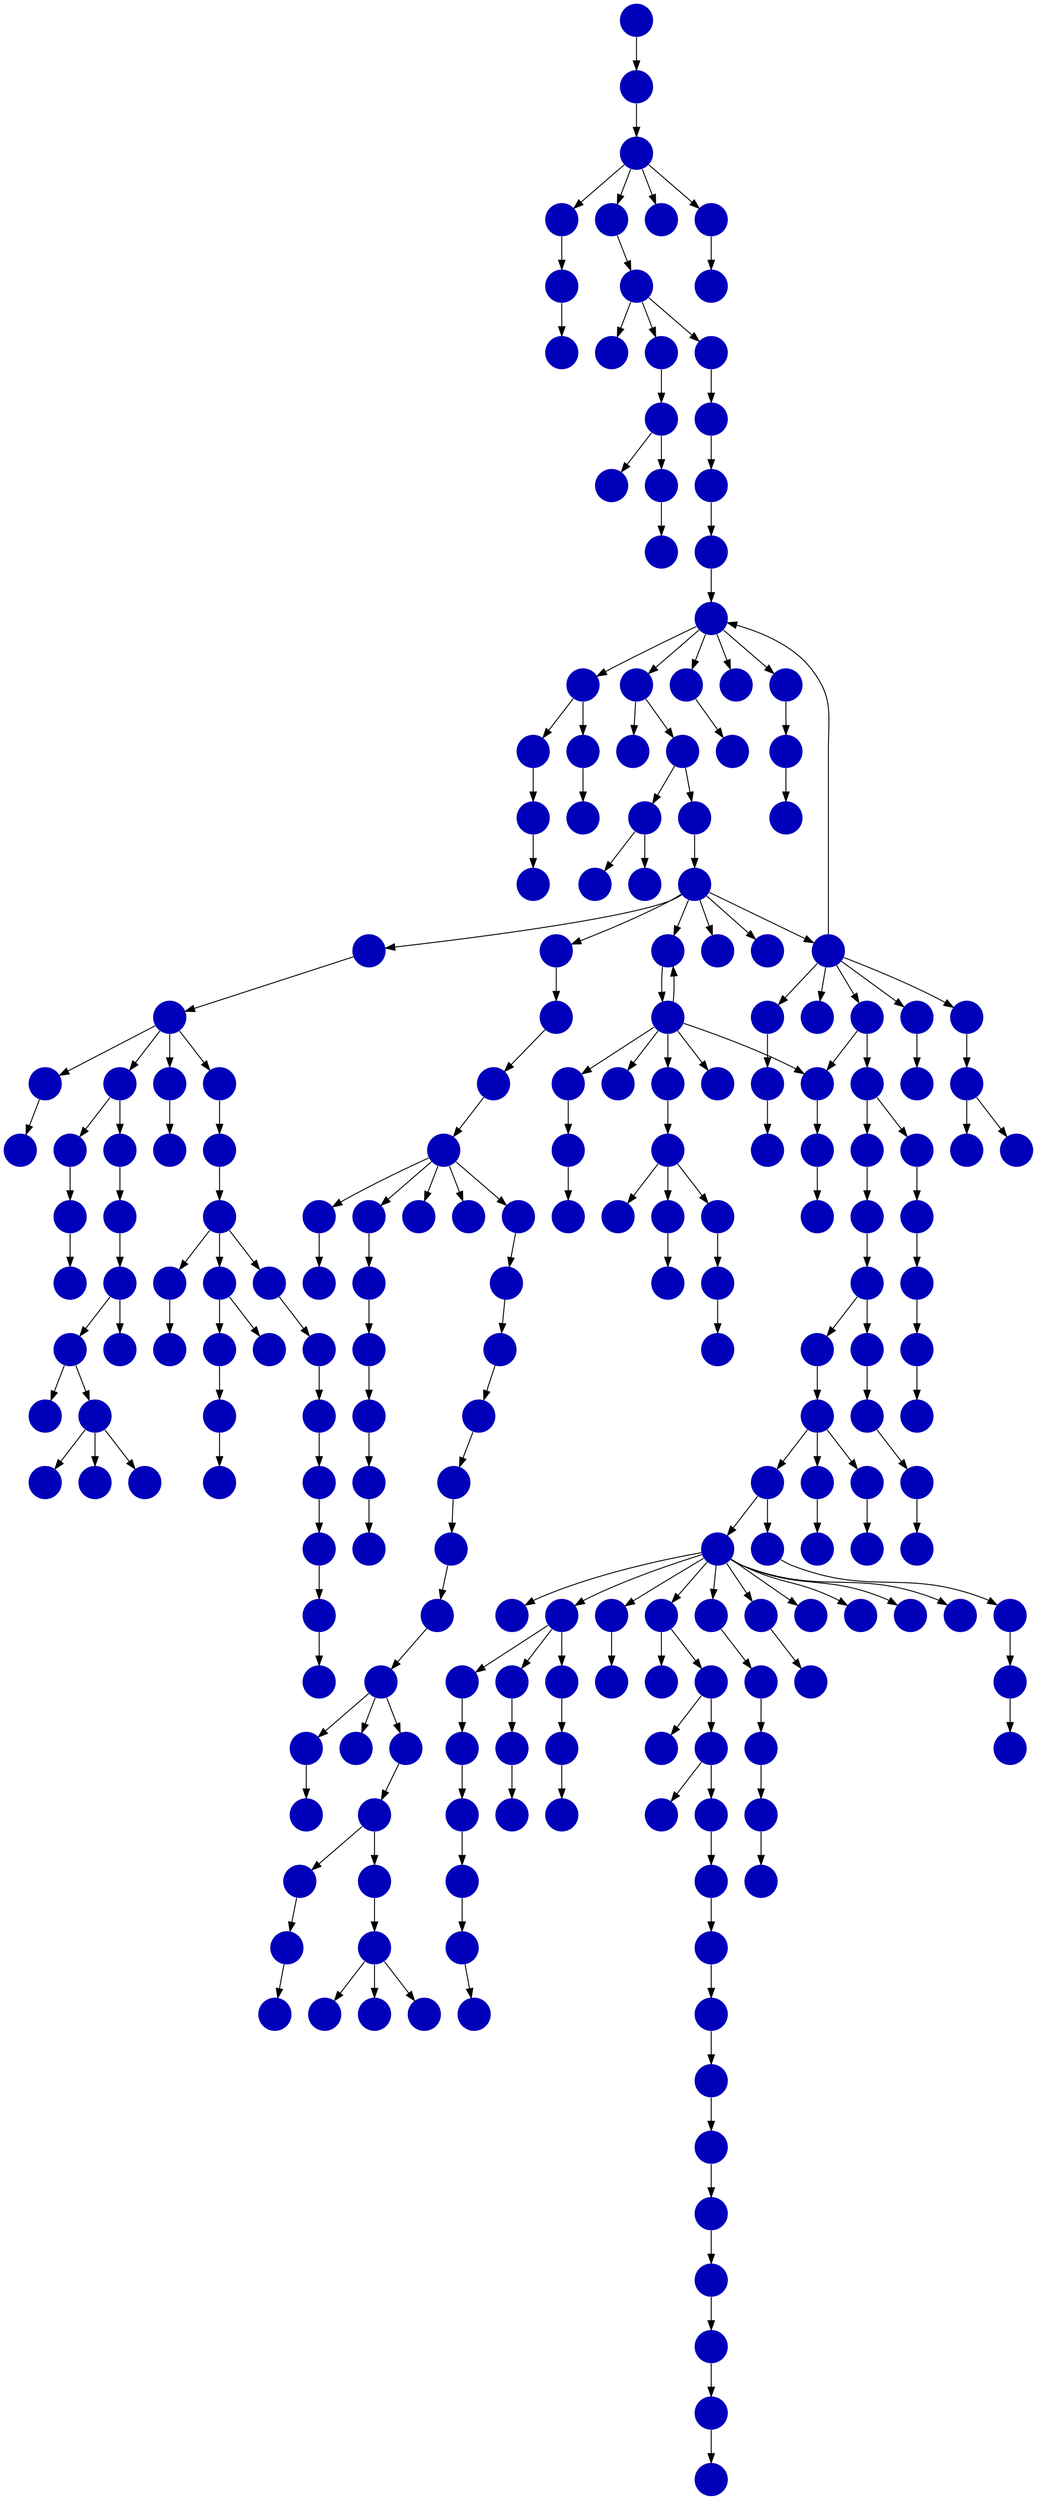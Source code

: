 digraph{
0 [tooltip = "C", penwidth = 0, style = filled, fillcolor = "#0000bb", shape = circle, label = ""]
1 [tooltip = "C", penwidth = 0, style = filled, fillcolor = "#0000bb", shape = circle, label = ""]
2 [tooltip = "C", penwidth = 0, style = filled, fillcolor = "#0000bb", shape = circle, label = ""]
3 [tooltip = "C", penwidth = 0, style = filled, fillcolor = "#0000bb", shape = circle, label = ""]
4 [tooltip = "C", penwidth = 0, style = filled, fillcolor = "#0000bb", shape = circle, label = ""]
5 [tooltip = "C", penwidth = 0, style = filled, fillcolor = "#0000bb", shape = circle, label = ""]
6 [tooltip = "C", penwidth = 0, style = filled, fillcolor = "#0000bb", shape = circle, label = ""]
7 [tooltip = "C", penwidth = 0, style = filled, fillcolor = "#0000bb", shape = circle, label = ""]
8 [tooltip = "C", penwidth = 0, style = filled, fillcolor = "#0000bb", shape = circle, label = ""]
9 [tooltip = "C", penwidth = 0, style = filled, fillcolor = "#0000bb", shape = circle, label = ""]
10 [tooltip = "C", penwidth = 0, style = filled, fillcolor = "#0000bb", shape = circle, label = ""]
11 [tooltip = "C", penwidth = 0, style = filled, fillcolor = "#0000bb", shape = circle, label = ""]
12 [tooltip = "C", penwidth = 0, style = filled, fillcolor = "#0000bb", shape = circle, label = ""]
13 [tooltip = "C", penwidth = 0, style = filled, fillcolor = "#0000bb", shape = circle, label = ""]
14 [tooltip = "C", penwidth = 0, style = filled, fillcolor = "#0000bb", shape = circle, label = ""]
15 [tooltip = "C", penwidth = 0, style = filled, fillcolor = "#0000bb", shape = circle, label = ""]
16 [tooltip = "C", penwidth = 0, style = filled, fillcolor = "#0000bb", shape = circle, label = ""]
17 [tooltip = "C", penwidth = 0, style = filled, fillcolor = "#0000bb", shape = circle, label = ""]
18 [tooltip = "C", penwidth = 0, style = filled, fillcolor = "#0000bb", shape = circle, label = ""]
19 [tooltip = "C", penwidth = 0, style = filled, fillcolor = "#0000bb", shape = circle, label = ""]
20 [tooltip = "C", penwidth = 0, style = filled, fillcolor = "#0000bb", shape = circle, label = ""]
21 [tooltip = "C", penwidth = 0, style = filled, fillcolor = "#0000bb", shape = circle, label = ""]
22 [tooltip = "C", penwidth = 0, style = filled, fillcolor = "#0000bb", shape = circle, label = ""]
23 [tooltip = "C", penwidth = 0, style = filled, fillcolor = "#0000bb", shape = circle, label = ""]
24 [tooltip = "C", penwidth = 0, style = filled, fillcolor = "#0000bb", shape = circle, label = ""]
25 [tooltip = "C", penwidth = 0, style = filled, fillcolor = "#0000bb", shape = circle, label = ""]
26 [tooltip = "C", penwidth = 0, style = filled, fillcolor = "#0000bb", shape = circle, label = ""]
27 [tooltip = "C", penwidth = 0, style = filled, fillcolor = "#0000bb", shape = circle, label = ""]
28 [tooltip = "C", penwidth = 0, style = filled, fillcolor = "#0000bb", shape = circle, label = ""]
29 [tooltip = "C", penwidth = 0, style = filled, fillcolor = "#0000bb", shape = circle, label = ""]
30 [tooltip = "C", penwidth = 0, style = filled, fillcolor = "#0000bb", shape = circle, label = ""]
31 [tooltip = "C", penwidth = 0, style = filled, fillcolor = "#0000bb", shape = circle, label = ""]
32 [tooltip = "C", penwidth = 0, style = filled, fillcolor = "#0000bb", shape = circle, label = ""]
33 [tooltip = "C", penwidth = 0, style = filled, fillcolor = "#0000bb", shape = circle, label = ""]
34 [tooltip = "C", penwidth = 0, style = filled, fillcolor = "#0000bb", shape = circle, label = ""]
35 [tooltip = "C", penwidth = 0, style = filled, fillcolor = "#0000bb", shape = circle, label = ""]
36 [tooltip = "C", penwidth = 0, style = filled, fillcolor = "#0000bb", shape = circle, label = ""]
37 [tooltip = "C", penwidth = 0, style = filled, fillcolor = "#0000bb", shape = circle, label = ""]
38 [tooltip = "C", penwidth = 0, style = filled, fillcolor = "#0000bb", shape = circle, label = ""]
39 [tooltip = "C", penwidth = 0, style = filled, fillcolor = "#0000bb", shape = circle, label = ""]
40 [tooltip = "C", penwidth = 0, style = filled, fillcolor = "#0000bb", shape = circle, label = ""]
41 [tooltip = "C", penwidth = 0, style = filled, fillcolor = "#0000bb", shape = circle, label = ""]
42 [tooltip = "C", penwidth = 0, style = filled, fillcolor = "#0000bb", shape = circle, label = ""]
43 [tooltip = "C", penwidth = 0, style = filled, fillcolor = "#0000bb", shape = circle, label = ""]
44 [tooltip = "C", penwidth = 0, style = filled, fillcolor = "#0000bb", shape = circle, label = ""]
45 [tooltip = "C", penwidth = 0, style = filled, fillcolor = "#0000bb", shape = circle, label = ""]
46 [tooltip = "C", penwidth = 0, style = filled, fillcolor = "#0000bb", shape = circle, label = ""]
47 [tooltip = "C", penwidth = 0, style = filled, fillcolor = "#0000bb", shape = circle, label = ""]
48 [tooltip = "C", penwidth = 0, style = filled, fillcolor = "#0000bb", shape = circle, label = ""]
49 [tooltip = "C", penwidth = 0, style = filled, fillcolor = "#0000bb", shape = circle, label = ""]
50 [tooltip = "C", penwidth = 0, style = filled, fillcolor = "#0000bb", shape = circle, label = ""]
51 [tooltip = "C", penwidth = 0, style = filled, fillcolor = "#0000bb", shape = circle, label = ""]
52 [tooltip = "C", penwidth = 0, style = filled, fillcolor = "#0000bb", shape = circle, label = ""]
53 [tooltip = "C", penwidth = 0, style = filled, fillcolor = "#0000bb", shape = circle, label = ""]
54 [tooltip = "C", penwidth = 0, style = filled, fillcolor = "#0000bb", shape = circle, label = ""]
55 [tooltip = "C", penwidth = 0, style = filled, fillcolor = "#0000bb", shape = circle, label = ""]
56 [tooltip = "C", penwidth = 0, style = filled, fillcolor = "#0000bb", shape = circle, label = ""]
57 [tooltip = "C", penwidth = 0, style = filled, fillcolor = "#0000bb", shape = circle, label = ""]
58 [tooltip = "C", penwidth = 0, style = filled, fillcolor = "#0000bb", shape = circle, label = ""]
59 [tooltip = "C", penwidth = 0, style = filled, fillcolor = "#0000bb", shape = circle, label = ""]
60 [tooltip = "C", penwidth = 0, style = filled, fillcolor = "#0000bb", shape = circle, label = ""]
61 [tooltip = "C", penwidth = 0, style = filled, fillcolor = "#0000bb", shape = circle, label = ""]
62 [tooltip = "C", penwidth = 0, style = filled, fillcolor = "#0000bb", shape = circle, label = ""]
63 [tooltip = "C", penwidth = 0, style = filled, fillcolor = "#0000bb", shape = circle, label = ""]
64 [tooltip = "C", penwidth = 0, style = filled, fillcolor = "#0000bb", shape = circle, label = ""]
65 [tooltip = "C", penwidth = 0, style = filled, fillcolor = "#0000bb", shape = circle, label = ""]
66 [tooltip = "C", penwidth = 0, style = filled, fillcolor = "#0000bb", shape = circle, label = ""]
67 [tooltip = "C", penwidth = 0, style = filled, fillcolor = "#0000bb", shape = circle, label = ""]
68 [tooltip = "C", penwidth = 0, style = filled, fillcolor = "#0000bb", shape = circle, label = ""]
69 [tooltip = "C", penwidth = 0, style = filled, fillcolor = "#0000bb", shape = circle, label = ""]
70 [tooltip = "C", penwidth = 0, style = filled, fillcolor = "#0000bb", shape = circle, label = ""]
71 [tooltip = "C", penwidth = 0, style = filled, fillcolor = "#0000bb", shape = circle, label = ""]
72 [tooltip = "C", penwidth = 0, style = filled, fillcolor = "#0000bb", shape = circle, label = ""]
73 [tooltip = "C", penwidth = 0, style = filled, fillcolor = "#0000bb", shape = circle, label = ""]
74 [tooltip = "C", penwidth = 0, style = filled, fillcolor = "#0000bb", shape = circle, label = ""]
75 [tooltip = "C", penwidth = 0, style = filled, fillcolor = "#0000bb", shape = circle, label = ""]
76 [tooltip = "C", penwidth = 0, style = filled, fillcolor = "#0000bb", shape = circle, label = ""]
77 [tooltip = "C", penwidth = 0, style = filled, fillcolor = "#0000bb", shape = circle, label = ""]
78 [tooltip = "C", penwidth = 0, style = filled, fillcolor = "#0000bb", shape = circle, label = ""]
79 [tooltip = "C", penwidth = 0, style = filled, fillcolor = "#0000bb", shape = circle, label = ""]
80 [tooltip = "C", penwidth = 0, style = filled, fillcolor = "#0000bb", shape = circle, label = ""]
81 [tooltip = "C", penwidth = 0, style = filled, fillcolor = "#0000bb", shape = circle, label = ""]
82 [tooltip = "C", penwidth = 0, style = filled, fillcolor = "#0000bb", shape = circle, label = ""]
83 [tooltip = "C", penwidth = 0, style = filled, fillcolor = "#0000bb", shape = circle, label = ""]
84 [tooltip = "C", penwidth = 0, style = filled, fillcolor = "#0000bb", shape = circle, label = ""]
85 [tooltip = "C", penwidth = 0, style = filled, fillcolor = "#0000bb", shape = circle, label = ""]
86 [tooltip = "C", penwidth = 0, style = filled, fillcolor = "#0000bb", shape = circle, label = ""]
87 [tooltip = "C", penwidth = 0, style = filled, fillcolor = "#0000bb", shape = circle, label = ""]
88 [tooltip = "C", penwidth = 0, style = filled, fillcolor = "#0000bb", shape = circle, label = ""]
89 [tooltip = "C", penwidth = 0, style = filled, fillcolor = "#0000bb", shape = circle, label = ""]
90 [tooltip = "C", penwidth = 0, style = filled, fillcolor = "#0000bb", shape = circle, label = ""]
91 [tooltip = "C", penwidth = 0, style = filled, fillcolor = "#0000bb", shape = circle, label = ""]
92 [tooltip = "C", penwidth = 0, style = filled, fillcolor = "#0000bb", shape = circle, label = ""]
93 [tooltip = "C", penwidth = 0, style = filled, fillcolor = "#0000bb", shape = circle, label = ""]
94 [tooltip = "C", penwidth = 0, style = filled, fillcolor = "#0000bb", shape = circle, label = ""]
95 [tooltip = "C", penwidth = 0, style = filled, fillcolor = "#0000bb", shape = circle, label = ""]
96 [tooltip = "C", penwidth = 0, style = filled, fillcolor = "#0000bb", shape = circle, label = ""]
97 [tooltip = "C", penwidth = 0, style = filled, fillcolor = "#0000bb", shape = circle, label = ""]
98 [tooltip = "C", penwidth = 0, style = filled, fillcolor = "#0000bb", shape = circle, label = ""]
99 [tooltip = "C", penwidth = 0, style = filled, fillcolor = "#0000bb", shape = circle, label = ""]
100 [tooltip = "C", penwidth = 0, style = filled, fillcolor = "#0000bb", shape = circle, label = ""]
101 [tooltip = "C", penwidth = 0, style = filled, fillcolor = "#0000bb", shape = circle, label = ""]
102 [tooltip = "C", penwidth = 0, style = filled, fillcolor = "#0000bb", shape = circle, label = ""]
103 [tooltip = "C", penwidth = 0, style = filled, fillcolor = "#0000bb", shape = circle, label = ""]
104 [tooltip = "C", penwidth = 0, style = filled, fillcolor = "#0000bb", shape = circle, label = ""]
105 [tooltip = "C", penwidth = 0, style = filled, fillcolor = "#0000bb", shape = circle, label = ""]
106 [tooltip = "C", penwidth = 0, style = filled, fillcolor = "#0000bb", shape = circle, label = ""]
107 [tooltip = "C", penwidth = 0, style = filled, fillcolor = "#0000bb", shape = circle, label = ""]
108 [tooltip = "C", penwidth = 0, style = filled, fillcolor = "#0000bb", shape = circle, label = ""]
109 [tooltip = "C", penwidth = 0, style = filled, fillcolor = "#0000bb", shape = circle, label = ""]
110 [tooltip = "C", penwidth = 0, style = filled, fillcolor = "#0000bb", shape = circle, label = ""]
111 [tooltip = "C", penwidth = 0, style = filled, fillcolor = "#0000bb", shape = circle, label = ""]
112 [tooltip = "C", penwidth = 0, style = filled, fillcolor = "#0000bb", shape = circle, label = ""]
113 [tooltip = "C", penwidth = 0, style = filled, fillcolor = "#0000bb", shape = circle, label = ""]
114 [tooltip = "C", penwidth = 0, style = filled, fillcolor = "#0000bb", shape = circle, label = ""]
115 [tooltip = "C", penwidth = 0, style = filled, fillcolor = "#0000bb", shape = circle, label = ""]
116 [tooltip = "C", penwidth = 0, style = filled, fillcolor = "#0000bb", shape = circle, label = ""]
117 [tooltip = "C", penwidth = 0, style = filled, fillcolor = "#0000bb", shape = circle, label = ""]
118 [tooltip = "C", penwidth = 0, style = filled, fillcolor = "#0000bb", shape = circle, label = ""]
119 [tooltip = "C", penwidth = 0, style = filled, fillcolor = "#0000bb", shape = circle, label = ""]
120 [tooltip = "C", penwidth = 0, style = filled, fillcolor = "#0000bb", shape = circle, label = ""]
121 [tooltip = "C", penwidth = 0, style = filled, fillcolor = "#0000bb", shape = circle, label = ""]
122 [tooltip = "C", penwidth = 0, style = filled, fillcolor = "#0000bb", shape = circle, label = ""]
123 [tooltip = "C", penwidth = 0, style = filled, fillcolor = "#0000bb", shape = circle, label = ""]
124 [tooltip = "C", penwidth = 0, style = filled, fillcolor = "#0000bb", shape = circle, label = ""]
125 [tooltip = "C", penwidth = 0, style = filled, fillcolor = "#0000bb", shape = circle, label = ""]
126 [tooltip = "C", penwidth = 0, style = filled, fillcolor = "#0000bb", shape = circle, label = ""]
127 [tooltip = "C", penwidth = 0, style = filled, fillcolor = "#0000bb", shape = circle, label = ""]
128 [tooltip = "C", penwidth = 0, style = filled, fillcolor = "#0000bb", shape = circle, label = ""]
129 [tooltip = "C", penwidth = 0, style = filled, fillcolor = "#0000bb", shape = circle, label = ""]
130 [tooltip = "C", penwidth = 0, style = filled, fillcolor = "#0000bb", shape = circle, label = ""]
131 [tooltip = "C", penwidth = 0, style = filled, fillcolor = "#0000bb", shape = circle, label = ""]
132 [tooltip = "C", penwidth = 0, style = filled, fillcolor = "#0000bb", shape = circle, label = ""]
133 [tooltip = "C", penwidth = 0, style = filled, fillcolor = "#0000bb", shape = circle, label = ""]
134 [tooltip = "C", penwidth = 0, style = filled, fillcolor = "#0000bb", shape = circle, label = ""]
135 [tooltip = "C", penwidth = 0, style = filled, fillcolor = "#0000bb", shape = circle, label = ""]
136 [tooltip = "C", penwidth = 0, style = filled, fillcolor = "#0000bb", shape = circle, label = ""]
137 [tooltip = "C", penwidth = 0, style = filled, fillcolor = "#0000bb", shape = circle, label = ""]
138 [tooltip = "C", penwidth = 0, style = filled, fillcolor = "#0000bb", shape = circle, label = ""]
139 [tooltip = "C", penwidth = 0, style = filled, fillcolor = "#0000bb", shape = circle, label = ""]
140 [tooltip = "C", penwidth = 0, style = filled, fillcolor = "#0000bb", shape = circle, label = ""]
141 [tooltip = "C", penwidth = 0, style = filled, fillcolor = "#0000bb", shape = circle, label = ""]
142 [tooltip = "C", penwidth = 0, style = filled, fillcolor = "#0000bb", shape = circle, label = ""]
143 [tooltip = "C", penwidth = 0, style = filled, fillcolor = "#0000bb", shape = circle, label = ""]
144 [tooltip = "C", penwidth = 0, style = filled, fillcolor = "#0000bb", shape = circle, label = ""]
145 [tooltip = "C", penwidth = 0, style = filled, fillcolor = "#0000bb", shape = circle, label = ""]
146 [tooltip = "C", penwidth = 0, style = filled, fillcolor = "#0000bb", shape = circle, label = ""]
147 [tooltip = "C", penwidth = 0, style = filled, fillcolor = "#0000bb", shape = circle, label = ""]
148 [tooltip = "C", penwidth = 0, style = filled, fillcolor = "#0000bb", shape = circle, label = ""]
149 [tooltip = "C", penwidth = 0, style = filled, fillcolor = "#0000bb", shape = circle, label = ""]
150 [tooltip = "C", penwidth = 0, style = filled, fillcolor = "#0000bb", shape = circle, label = ""]
151 [tooltip = "C", penwidth = 0, style = filled, fillcolor = "#0000bb", shape = circle, label = ""]
152 [tooltip = "C", penwidth = 0, style = filled, fillcolor = "#0000bb", shape = circle, label = ""]
153 [tooltip = "C", penwidth = 0, style = filled, fillcolor = "#0000bb", shape = circle, label = ""]
154 [tooltip = "C", penwidth = 0, style = filled, fillcolor = "#0000bb", shape = circle, label = ""]
155 [tooltip = "C", penwidth = 0, style = filled, fillcolor = "#0000bb", shape = circle, label = ""]
156 [tooltip = "C", penwidth = 0, style = filled, fillcolor = "#0000bb", shape = circle, label = ""]
157 [tooltip = "C", penwidth = 0, style = filled, fillcolor = "#0000bb", shape = circle, label = ""]
158 [tooltip = "C", penwidth = 0, style = filled, fillcolor = "#0000bb", shape = circle, label = ""]
159 [tooltip = "C", penwidth = 0, style = filled, fillcolor = "#0000bb", shape = circle, label = ""]
160 [tooltip = "C", penwidth = 0, style = filled, fillcolor = "#0000bb", shape = circle, label = ""]
161 [tooltip = "C", penwidth = 0, style = filled, fillcolor = "#0000bb", shape = circle, label = ""]
162 [tooltip = "C", penwidth = 0, style = filled, fillcolor = "#0000bb", shape = circle, label = ""]
163 [tooltip = "C", penwidth = 0, style = filled, fillcolor = "#0000bb", shape = circle, label = ""]
164 [tooltip = "C", penwidth = 0, style = filled, fillcolor = "#0000bb", shape = circle, label = ""]
165 [tooltip = "C", penwidth = 0, style = filled, fillcolor = "#0000bb", shape = circle, label = ""]
166 [tooltip = "C", penwidth = 0, style = filled, fillcolor = "#0000bb", shape = circle, label = ""]
167 [tooltip = "C", penwidth = 0, style = filled, fillcolor = "#0000bb", shape = circle, label = ""]
168 [tooltip = "C", penwidth = 0, style = filled, fillcolor = "#0000bb", shape = circle, label = ""]
169 [tooltip = "C", penwidth = 0, style = filled, fillcolor = "#0000bb", shape = circle, label = ""]
170 [tooltip = "C", penwidth = 0, style = filled, fillcolor = "#0000bb", shape = circle, label = ""]
171 [tooltip = "C", penwidth = 0, style = filled, fillcolor = "#0000bb", shape = circle, label = ""]
172 [tooltip = "C", penwidth = 0, style = filled, fillcolor = "#0000bb", shape = circle, label = ""]
173 [tooltip = "C", penwidth = 0, style = filled, fillcolor = "#0000bb", shape = circle, label = ""]
174 [tooltip = "C", penwidth = 0, style = filled, fillcolor = "#0000bb", shape = circle, label = ""]
175 [tooltip = "C", penwidth = 0, style = filled, fillcolor = "#0000bb", shape = circle, label = ""]
176 [tooltip = "C", penwidth = 0, style = filled, fillcolor = "#0000bb", shape = circle, label = ""]
177 [tooltip = "C", penwidth = 0, style = filled, fillcolor = "#0000bb", shape = circle, label = ""]
178 [tooltip = "C", penwidth = 0, style = filled, fillcolor = "#0000bb", shape = circle, label = ""]
179 [tooltip = "C", penwidth = 0, style = filled, fillcolor = "#0000bb", shape = circle, label = ""]
180 [tooltip = "C", penwidth = 0, style = filled, fillcolor = "#0000bb", shape = circle, label = ""]
181 [tooltip = "C", penwidth = 0, style = filled, fillcolor = "#0000bb", shape = circle, label = ""]
182 [tooltip = "C", penwidth = 0, style = filled, fillcolor = "#0000bb", shape = circle, label = ""]
183 [tooltip = "C", penwidth = 0, style = filled, fillcolor = "#0000bb", shape = circle, label = ""]
184 [tooltip = "C", penwidth = 0, style = filled, fillcolor = "#0000bb", shape = circle, label = ""]
185 [tooltip = "C", penwidth = 0, style = filled, fillcolor = "#0000bb", shape = circle, label = ""]
186 [tooltip = "C", penwidth = 0, style = filled, fillcolor = "#0000bb", shape = circle, label = ""]
187 [tooltip = "C", penwidth = 0, style = filled, fillcolor = "#0000bb", shape = circle, label = ""]
188 [tooltip = "C", penwidth = 0, style = filled, fillcolor = "#0000bb", shape = circle, label = ""]
189 [tooltip = "C", penwidth = 0, style = filled, fillcolor = "#0000bb", shape = circle, label = ""]
190 [tooltip = "C", penwidth = 0, style = filled, fillcolor = "#0000bb", shape = circle, label = ""]
191 [tooltip = "C", penwidth = 0, style = filled, fillcolor = "#0000bb", shape = circle, label = ""]
192 [tooltip = "C", penwidth = 0, style = filled, fillcolor = "#0000bb", shape = circle, label = ""]
193 [tooltip = "C", penwidth = 0, style = filled, fillcolor = "#0000bb", shape = circle, label = ""]
194 [tooltip = "C", penwidth = 0, style = filled, fillcolor = "#0000bb", shape = circle, label = ""]
195 [tooltip = "C", penwidth = 0, style = filled, fillcolor = "#0000bb", shape = circle, label = ""]
196 [tooltip = "C", penwidth = 0, style = filled, fillcolor = "#0000bb", shape = circle, label = ""]
197 [tooltip = "C", penwidth = 0, style = filled, fillcolor = "#0000bb", shape = circle, label = ""]
198 [tooltip = "C", penwidth = 0, style = filled, fillcolor = "#0000bb", shape = circle, label = ""]
199 [tooltip = "C", penwidth = 0, style = filled, fillcolor = "#0000bb", shape = circle, label = ""]
200 [tooltip = "C", penwidth = 0, style = filled, fillcolor = "#0000bb", shape = circle, label = ""]
201 [tooltip = "C", penwidth = 0, style = filled, fillcolor = "#0000bb", shape = circle, label = ""]
202 [tooltip = "C", penwidth = 0, style = filled, fillcolor = "#0000bb", shape = circle, label = ""]
203 [tooltip = "C", penwidth = 0, style = filled, fillcolor = "#0000bb", shape = circle, label = ""]
204 [tooltip = "C", penwidth = 0, style = filled, fillcolor = "#0000bb", shape = circle, label = ""]
205 [tooltip = "C", penwidth = 0, style = filled, fillcolor = "#0000bb", shape = circle, label = ""]
206 [tooltip = "C", penwidth = 0, style = filled, fillcolor = "#0000bb", shape = circle, label = ""]
207 [tooltip = "C", penwidth = 0, style = filled, fillcolor = "#0000bb", shape = circle, label = ""]
208 [tooltip = "C", penwidth = 0, style = filled, fillcolor = "#0000bb", shape = circle, label = ""]
209 [tooltip = "C", penwidth = 0, style = filled, fillcolor = "#0000bb", shape = circle, label = ""]
210 [tooltip = "C", penwidth = 0, style = filled, fillcolor = "#0000bb", shape = circle, label = ""]
211 [tooltip = "C", penwidth = 0, style = filled, fillcolor = "#0000bb", shape = circle, label = ""]
212 [tooltip = "C", penwidth = 0, style = filled, fillcolor = "#0000bb", shape = circle, label = ""]
213 [tooltip = "C", penwidth = 0, style = filled, fillcolor = "#0000bb", shape = circle, label = ""]
214 [tooltip = "C", penwidth = 0, style = filled, fillcolor = "#0000bb", shape = circle, label = ""]
6 -> 9
65 -> 67
160 -> 213
189 -> 190
78 -> 46
116 -> 158
66 -> 65
32 -> 44
42 -> 183
99 -> 56
97 -> 71
185 -> 168
166 -> 165
40 -> 132
71 -> 84
69 -> 100
6 -> 7
38 -> 40
143 -> 185
138 -> 135
202 -> 204
36 -> 27
12 -> 191
137 -> 164
49 -> 58
46 -> 79
107 -> 114
18 -> 20
37 -> 41
71 -> 78
164 -> 163
93 -> 126
150 -> 176
105 -> 106
7 -> 5
28 -> 32
187 -> 200
41 -> 23
13 -> 10
129 -> 212
206 -> 203
73 -> 91
61 -> 50
60 -> 62
181 -> 182
12 -> 154
136 -> 171
75 -> 84
108 -> 115
160 -> 162
144 -> 169
81 -> 152
176 -> 175
146 -> 31
145 -> 25
196 -> 180
161 -> 159
203 -> 208
51 -> 145
106 -> 107
35 -> 45
18 -> 15
6 -> 192
2 -> 1
95 -> 93
75 -> 88
93 -> 122
115 -> 21
203 -> 202
45 -> 74
57 -> 49
148 -> 150
202 -> 210
79 -> 205
47 -> 52
81 -> 118
46 -> 61
152 -> 151
195 -> 156
96 -> 98
171 -> 173
122 -> 120
75 -> 73
5 -> 170
79 -> 146
121 -> 157
6 -> 11
143 -> 181
74 -> 211
31 -> 102
12 -> 197
206 -> 207
33 -> 105
63 -> 66
129 -> 214
46 -> 72
12 -> 35
4 -> 6
117 -> 187
9 -> 2
167 -> 166
84 -> 75
2 -> 63
90 -> 69
185 -> 18
132 -> 131
119 -> 128
33 -> 184
154 -> 147
128 -> 193
18 -> 134
98 -> 199
27 -> 26
127 -> 125
140 -> 129
168 -> 167
77 -> 143
136 -> 138
197 -> 174
205 -> 209
87 -> 101
53 -> 48
162 -> 194
48 -> 51
48 -> 54
192 -> 34
16 -> 17
106 -> 104
149 -> 148
118 -> 87
55 -> 60
46 -> 83
71 -> 70
118 -> 86
75 -> 86
193 -> 161
29 -> 22
18 -> 188
86 -> 189
111 -> 36
93 -> 121
209 -> 206
202 -> 201
105 -> 103
92 -> 95
88 -> 136
81 -> 12
58 -> 55
141 -> 90
110 -> 109
81 -> 117
18 -> 28
113 -> 112
120 -> 139
134 -> 133
62 -> 59
53 -> 57
93 -> 124
19 -> 16
30 -> 110
66 -> 64
87 -> 149
56 -> 77
151 -> 153
143 -> 144
39 -> 38
18 -> 33
8 -> 4
75 -> 80
71 -> 85
94 -> 96
174 -> 179
70 -> 92
93 -> 127
114 -> 113
71 -> 178
160 -> 196
0 -> 3
159 -> 160
50 -> 53
28 -> 19
101 -> 99
129 -> 130
173 -> 172
28 -> 30
43 -> 37
10 -> 12
91 -> 198
156 -> 155
69 -> 89
187 -> 186
75 -> 68
90 -> 97
3 -> 13
18 -> 24
139 -> 137
83 -> 82
18 -> 39
194 -> 195
194 -> 140
44 -> 43
136 -> 123
26 -> 108
56 -> 94
53 -> 47
72 -> 76
141 -> 142
35 -> 42
18 -> 14
81 -> 116
2 -> 0
18 -> 29
125 -> 119
81 -> 177
112 -> 111
71 -> 81
12 -> 141
}